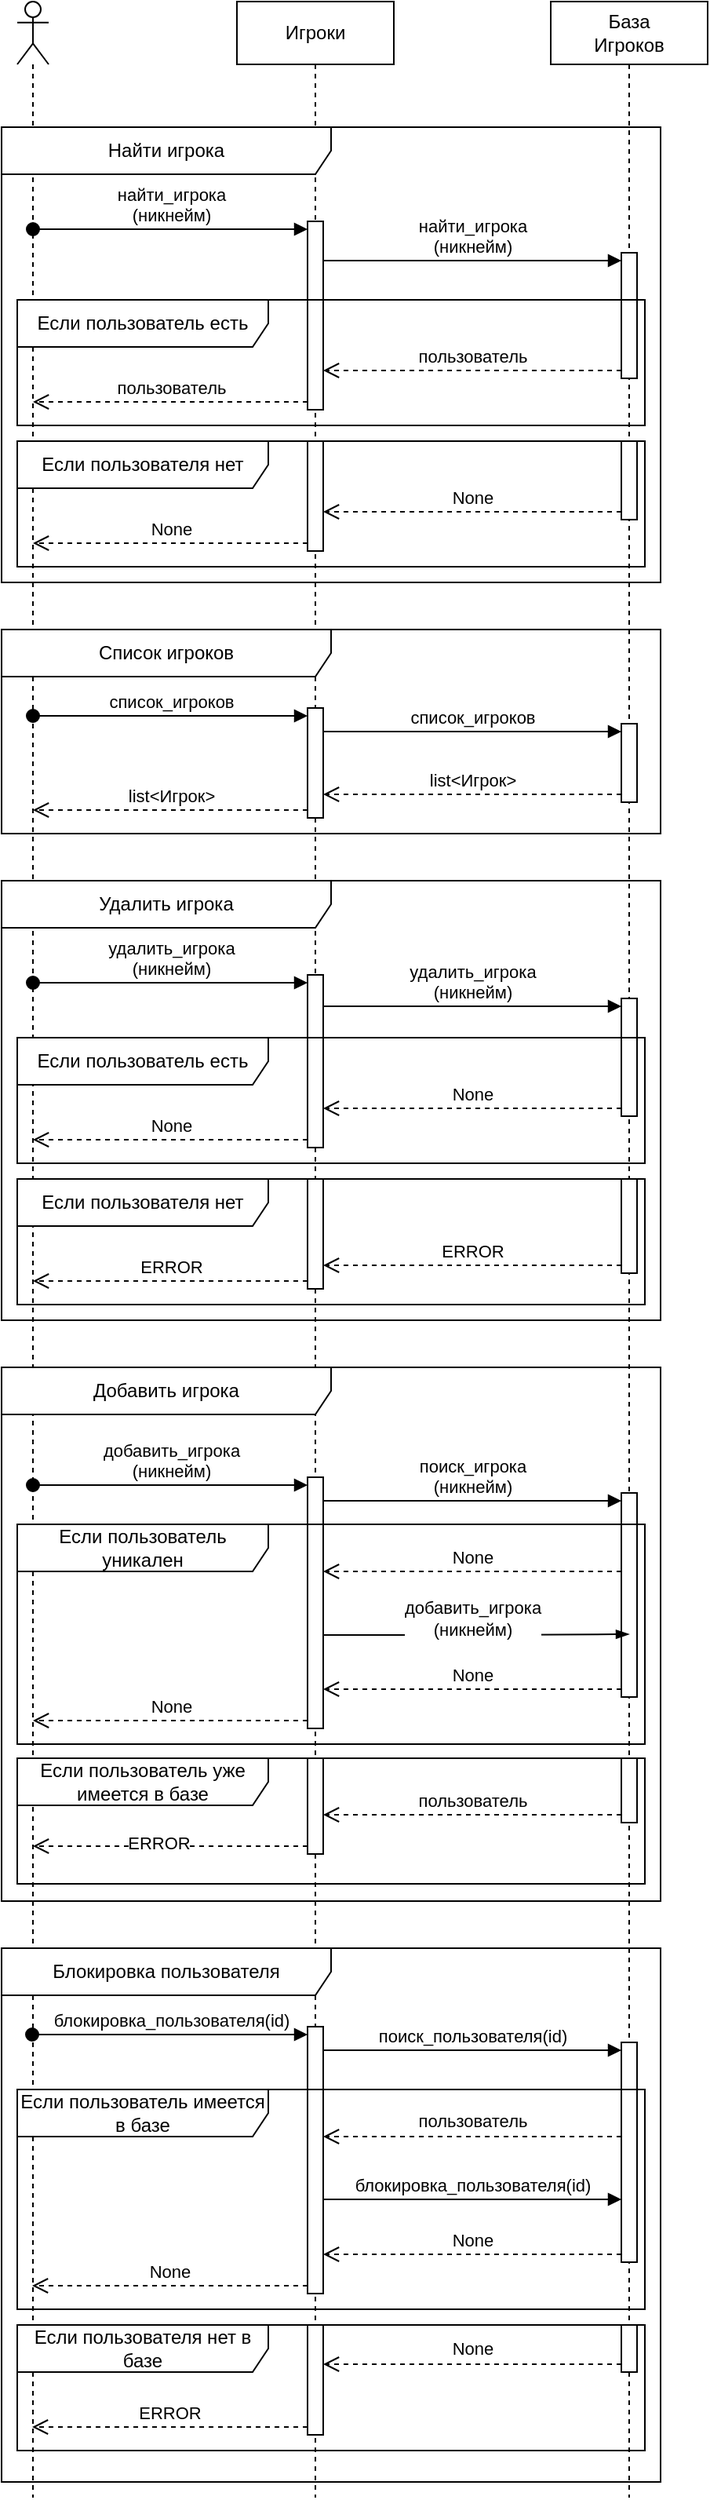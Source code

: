<mxfile version="27.0.9">
  <diagram name="Страница — 1" id="M503lQbu9yhQQV0HB1_Y">
    <mxGraphModel dx="1426" dy="841" grid="1" gridSize="10" guides="1" tooltips="1" connect="1" arrows="1" fold="1" page="1" pageScale="1" pageWidth="827" pageHeight="1169" math="0" shadow="0">
      <root>
        <mxCell id="0" />
        <mxCell id="1" parent="0" />
        <mxCell id="is2d8ssHcdv7nwQPwAMH-1" value="" style="shape=umlLifeline;perimeter=lifelinePerimeter;whiteSpace=wrap;html=1;container=1;dropTarget=0;collapsible=0;recursiveResize=0;outlineConnect=0;portConstraint=eastwest;newEdgeStyle={&quot;curved&quot;:0,&quot;rounded&quot;:0};participant=umlActor;" parent="1" vertex="1">
          <mxGeometry x="50" y="40" width="20" height="1590" as="geometry" />
        </mxCell>
        <mxCell id="is2d8ssHcdv7nwQPwAMH-2" value="Игроки" style="shape=umlLifeline;perimeter=lifelinePerimeter;whiteSpace=wrap;html=1;container=1;dropTarget=0;collapsible=0;recursiveResize=0;outlineConnect=0;portConstraint=eastwest;newEdgeStyle={&quot;curved&quot;:0,&quot;rounded&quot;:0};" parent="1" vertex="1">
          <mxGeometry x="190" y="40" width="100" height="1590" as="geometry" />
        </mxCell>
        <mxCell id="is2d8ssHcdv7nwQPwAMH-4" value="" style="html=1;points=[[0,0,0,0,5],[0,1,0,0,-5],[1,0,0,0,5],[1,1,0,0,-5]];perimeter=orthogonalPerimeter;outlineConnect=0;targetShapes=umlLifeline;portConstraint=eastwest;newEdgeStyle={&quot;curved&quot;:0,&quot;rounded&quot;:0};" parent="is2d8ssHcdv7nwQPwAMH-2" vertex="1">
          <mxGeometry x="45" y="140" width="10" height="120" as="geometry" />
        </mxCell>
        <mxCell id="is2d8ssHcdv7nwQPwAMH-12" value="" style="html=1;points=[[0,0,0,0,5],[0,1,0,0,-5],[1,0,0,0,5],[1,1,0,0,-5]];perimeter=orthogonalPerimeter;outlineConnect=0;targetShapes=umlLifeline;portConstraint=eastwest;newEdgeStyle={&quot;curved&quot;:0,&quot;rounded&quot;:0};" parent="is2d8ssHcdv7nwQPwAMH-2" vertex="1">
          <mxGeometry x="45" y="280" width="10" height="70" as="geometry" />
        </mxCell>
        <mxCell id="is2d8ssHcdv7nwQPwAMH-17" value="" style="html=1;points=[[0,0,0,0,5],[0,1,0,0,-5],[1,0,0,0,5],[1,1,0,0,-5]];perimeter=orthogonalPerimeter;outlineConnect=0;targetShapes=umlLifeline;portConstraint=eastwest;newEdgeStyle={&quot;curved&quot;:0,&quot;rounded&quot;:0};" parent="is2d8ssHcdv7nwQPwAMH-2" vertex="1">
          <mxGeometry x="45" y="450" width="10" height="70" as="geometry" />
        </mxCell>
        <mxCell id="is2d8ssHcdv7nwQPwAMH-24" value="" style="html=1;points=[[0,0,0,0,5],[0,1,0,0,-5],[1,0,0,0,5],[1,1,0,0,-5]];perimeter=orthogonalPerimeter;outlineConnect=0;targetShapes=umlLifeline;portConstraint=eastwest;newEdgeStyle={&quot;curved&quot;:0,&quot;rounded&quot;:0};" parent="is2d8ssHcdv7nwQPwAMH-2" vertex="1">
          <mxGeometry x="45" y="620" width="10" height="110" as="geometry" />
        </mxCell>
        <mxCell id="is2d8ssHcdv7nwQPwAMH-32" value="" style="html=1;points=[[0,0,0,0,5],[0,1,0,0,-5],[1,0,0,0,5],[1,1,0,0,-5]];perimeter=orthogonalPerimeter;outlineConnect=0;targetShapes=umlLifeline;portConstraint=eastwest;newEdgeStyle={&quot;curved&quot;:0,&quot;rounded&quot;:0};" parent="is2d8ssHcdv7nwQPwAMH-2" vertex="1">
          <mxGeometry x="45" y="750" width="10" height="70" as="geometry" />
        </mxCell>
        <mxCell id="is2d8ssHcdv7nwQPwAMH-37" value="" style="html=1;points=[[0,0,0,0,5],[0,1,0,0,-5],[1,0,0,0,5],[1,1,0,0,-5]];perimeter=orthogonalPerimeter;outlineConnect=0;targetShapes=umlLifeline;portConstraint=eastwest;newEdgeStyle={&quot;curved&quot;:0,&quot;rounded&quot;:0};" parent="is2d8ssHcdv7nwQPwAMH-2" vertex="1">
          <mxGeometry x="45" y="940" width="10" height="160" as="geometry" />
        </mxCell>
        <mxCell id="fs_Pl72E0ugKJMTU4Zq3-1" value="" style="html=1;points=[[0,0,0,0,5],[0,1,0,0,-5],[1,0,0,0,5],[1,1,0,0,-5]];perimeter=orthogonalPerimeter;outlineConnect=0;targetShapes=umlLifeline;portConstraint=eastwest;newEdgeStyle={&quot;curved&quot;:0,&quot;rounded&quot;:0};" parent="is2d8ssHcdv7nwQPwAMH-2" vertex="1">
          <mxGeometry x="45" y="1290" width="10" height="170" as="geometry" />
        </mxCell>
        <mxCell id="is2d8ssHcdv7nwQPwAMH-3" value="База&lt;br&gt;Игроков" style="shape=umlLifeline;perimeter=lifelinePerimeter;whiteSpace=wrap;html=1;container=1;dropTarget=0;collapsible=0;recursiveResize=0;outlineConnect=0;portConstraint=eastwest;newEdgeStyle={&quot;curved&quot;:0,&quot;rounded&quot;:0};" parent="1" vertex="1">
          <mxGeometry x="390" y="40" width="100" height="1590" as="geometry" />
        </mxCell>
        <mxCell id="is2d8ssHcdv7nwQPwAMH-6" value="" style="html=1;points=[[0,0,0,0,5],[0,1,0,0,-5],[1,0,0,0,5],[1,1,0,0,-5]];perimeter=orthogonalPerimeter;outlineConnect=0;targetShapes=umlLifeline;portConstraint=eastwest;newEdgeStyle={&quot;curved&quot;:0,&quot;rounded&quot;:0};" parent="is2d8ssHcdv7nwQPwAMH-3" vertex="1">
          <mxGeometry x="45" y="160" width="10" height="80" as="geometry" />
        </mxCell>
        <mxCell id="is2d8ssHcdv7nwQPwAMH-11" value="" style="html=1;points=[[0,0,0,0,5],[0,1,0,0,-5],[1,0,0,0,5],[1,1,0,0,-5]];perimeter=orthogonalPerimeter;outlineConnect=0;targetShapes=umlLifeline;portConstraint=eastwest;newEdgeStyle={&quot;curved&quot;:0,&quot;rounded&quot;:0};" parent="is2d8ssHcdv7nwQPwAMH-3" vertex="1">
          <mxGeometry x="45" y="280" width="10" height="50" as="geometry" />
        </mxCell>
        <mxCell id="is2d8ssHcdv7nwQPwAMH-19" value="" style="html=1;points=[[0,0,0,0,5],[0,1,0,0,-5],[1,0,0,0,5],[1,1,0,0,-5]];perimeter=orthogonalPerimeter;outlineConnect=0;targetShapes=umlLifeline;portConstraint=eastwest;newEdgeStyle={&quot;curved&quot;:0,&quot;rounded&quot;:0};" parent="is2d8ssHcdv7nwQPwAMH-3" vertex="1">
          <mxGeometry x="45" y="460" width="10" height="50" as="geometry" />
        </mxCell>
        <mxCell id="is2d8ssHcdv7nwQPwAMH-26" value="" style="html=1;points=[[0,0,0,0,5],[0,1,0,0,-5],[1,0,0,0,5],[1,1,0,0,-5]];perimeter=orthogonalPerimeter;outlineConnect=0;targetShapes=umlLifeline;portConstraint=eastwest;newEdgeStyle={&quot;curved&quot;:0,&quot;rounded&quot;:0};" parent="is2d8ssHcdv7nwQPwAMH-3" vertex="1">
          <mxGeometry x="45" y="635" width="10" height="75" as="geometry" />
        </mxCell>
        <mxCell id="is2d8ssHcdv7nwQPwAMH-31" value="" style="html=1;points=[[0,0,0,0,5],[0,1,0,0,-5],[1,0,0,0,5],[1,1,0,0,-5]];perimeter=orthogonalPerimeter;outlineConnect=0;targetShapes=umlLifeline;portConstraint=eastwest;newEdgeStyle={&quot;curved&quot;:0,&quot;rounded&quot;:0};" parent="is2d8ssHcdv7nwQPwAMH-3" vertex="1">
          <mxGeometry x="45" y="750" width="10" height="60" as="geometry" />
        </mxCell>
        <mxCell id="is2d8ssHcdv7nwQPwAMH-40" value="" style="html=1;points=[[0,0,0,0,5],[0,1,0,0,-5],[1,0,0,0,5],[1,1,0,0,-5]];perimeter=orthogonalPerimeter;outlineConnect=0;targetShapes=umlLifeline;portConstraint=eastwest;newEdgeStyle={&quot;curved&quot;:0,&quot;rounded&quot;:0};" parent="is2d8ssHcdv7nwQPwAMH-3" vertex="1">
          <mxGeometry x="45" y="950" width="10" height="130" as="geometry" />
        </mxCell>
        <mxCell id="pNoE2tDrTWs4YeJgywXt-4" value="" style="html=1;points=[[0,0,0,0,5],[0,1,0,0,-5],[1,0,0,0,5],[1,1,0,0,-5]];perimeter=orthogonalPerimeter;outlineConnect=0;targetShapes=umlLifeline;portConstraint=eastwest;newEdgeStyle={&quot;curved&quot;:0,&quot;rounded&quot;:0};" parent="is2d8ssHcdv7nwQPwAMH-3" vertex="1">
          <mxGeometry x="45" y="1119" width="10" height="41" as="geometry" />
        </mxCell>
        <mxCell id="fs_Pl72E0ugKJMTU4Zq3-3" value="" style="html=1;points=[[0,0,0,0,5],[0,1,0,0,-5],[1,0,0,0,5],[1,1,0,0,-5]];perimeter=orthogonalPerimeter;outlineConnect=0;targetShapes=umlLifeline;portConstraint=eastwest;newEdgeStyle={&quot;curved&quot;:0,&quot;rounded&quot;:0};" parent="is2d8ssHcdv7nwQPwAMH-3" vertex="1">
          <mxGeometry x="45" y="1300" width="10" height="140" as="geometry" />
        </mxCell>
        <mxCell id="is2d8ssHcdv7nwQPwAMH-5" value="найти_игрока&lt;br&gt;(никнейм)" style="html=1;verticalAlign=bottom;startArrow=oval;endArrow=block;startSize=8;curved=0;rounded=0;entryX=0;entryY=0;entryDx=0;entryDy=5;" parent="1" source="is2d8ssHcdv7nwQPwAMH-1" target="is2d8ssHcdv7nwQPwAMH-4" edge="1">
          <mxGeometry relative="1" as="geometry">
            <mxPoint x="165" y="185" as="sourcePoint" />
          </mxGeometry>
        </mxCell>
        <mxCell id="is2d8ssHcdv7nwQPwAMH-7" value="найти_игрока&lt;br&gt;(никнейм)" style="html=1;verticalAlign=bottom;endArrow=block;curved=0;rounded=0;entryX=0;entryY=0;entryDx=0;entryDy=5;entryPerimeter=0;" parent="1" source="is2d8ssHcdv7nwQPwAMH-4" target="is2d8ssHcdv7nwQPwAMH-6" edge="1">
          <mxGeometry width="80" relative="1" as="geometry">
            <mxPoint x="310" y="200" as="sourcePoint" />
            <mxPoint x="390" y="200" as="targetPoint" />
          </mxGeometry>
        </mxCell>
        <mxCell id="is2d8ssHcdv7nwQPwAMH-8" value="пользователь" style="html=1;verticalAlign=bottom;endArrow=open;dashed=1;endSize=8;curved=0;rounded=0;exitX=0;exitY=1;exitDx=0;exitDy=-5;exitPerimeter=0;" parent="1" source="is2d8ssHcdv7nwQPwAMH-6" target="is2d8ssHcdv7nwQPwAMH-4" edge="1">
          <mxGeometry relative="1" as="geometry">
            <mxPoint x="390" y="270" as="sourcePoint" />
            <mxPoint x="310" y="270" as="targetPoint" />
          </mxGeometry>
        </mxCell>
        <mxCell id="is2d8ssHcdv7nwQPwAMH-9" value="пользователь" style="html=1;verticalAlign=bottom;endArrow=open;dashed=1;endSize=8;curved=0;rounded=0;exitX=0;exitY=1;exitDx=0;exitDy=-5;exitPerimeter=0;" parent="1" source="is2d8ssHcdv7nwQPwAMH-4" target="is2d8ssHcdv7nwQPwAMH-1" edge="1">
          <mxGeometry relative="1" as="geometry">
            <mxPoint x="180" y="290" as="sourcePoint" />
            <mxPoint x="100" y="290" as="targetPoint" />
          </mxGeometry>
        </mxCell>
        <mxCell id="is2d8ssHcdv7nwQPwAMH-10" value="Если пользователь есть" style="shape=umlFrame;whiteSpace=wrap;html=1;pointerEvents=0;width=160;height=30;" parent="1" vertex="1">
          <mxGeometry x="50" y="230" width="400" height="80" as="geometry" />
        </mxCell>
        <mxCell id="is2d8ssHcdv7nwQPwAMH-13" value="None" style="html=1;verticalAlign=bottom;endArrow=open;dashed=1;endSize=8;curved=0;rounded=0;exitX=0;exitY=1;exitDx=0;exitDy=-5;exitPerimeter=0;" parent="1" source="is2d8ssHcdv7nwQPwAMH-11" target="is2d8ssHcdv7nwQPwAMH-12" edge="1">
          <mxGeometry relative="1" as="geometry">
            <mxPoint x="390" y="360" as="sourcePoint" />
            <mxPoint x="310" y="360" as="targetPoint" />
          </mxGeometry>
        </mxCell>
        <mxCell id="is2d8ssHcdv7nwQPwAMH-14" value="None" style="html=1;verticalAlign=bottom;endArrow=open;dashed=1;endSize=8;curved=0;rounded=0;exitX=0;exitY=1;exitDx=0;exitDy=-5;exitPerimeter=0;" parent="1" source="is2d8ssHcdv7nwQPwAMH-12" target="is2d8ssHcdv7nwQPwAMH-1" edge="1">
          <mxGeometry relative="1" as="geometry">
            <mxPoint x="190" y="380" as="sourcePoint" />
            <mxPoint x="110" y="380" as="targetPoint" />
          </mxGeometry>
        </mxCell>
        <mxCell id="is2d8ssHcdv7nwQPwAMH-15" value="Если пользователя нет" style="shape=umlFrame;whiteSpace=wrap;html=1;pointerEvents=0;width=160;height=30;" parent="1" vertex="1">
          <mxGeometry x="50" y="320" width="400" height="80" as="geometry" />
        </mxCell>
        <mxCell id="is2d8ssHcdv7nwQPwAMH-16" value="Найти игрока" style="shape=umlFrame;whiteSpace=wrap;html=1;pointerEvents=0;width=210;height=30;" parent="1" vertex="1">
          <mxGeometry x="40" y="120" width="420" height="290" as="geometry" />
        </mxCell>
        <mxCell id="is2d8ssHcdv7nwQPwAMH-18" value="список_игроков" style="html=1;verticalAlign=bottom;startArrow=oval;endArrow=block;startSize=8;curved=0;rounded=0;entryX=0;entryY=0;entryDx=0;entryDy=5;" parent="1" source="is2d8ssHcdv7nwQPwAMH-1" target="is2d8ssHcdv7nwQPwAMH-17" edge="1">
          <mxGeometry relative="1" as="geometry">
            <mxPoint x="165" y="495" as="sourcePoint" />
          </mxGeometry>
        </mxCell>
        <mxCell id="is2d8ssHcdv7nwQPwAMH-20" value="список_игроков" style="html=1;verticalAlign=bottom;endArrow=block;curved=0;rounded=0;entryX=0;entryY=0;entryDx=0;entryDy=5;entryPerimeter=0;" parent="1" source="is2d8ssHcdv7nwQPwAMH-17" target="is2d8ssHcdv7nwQPwAMH-19" edge="1">
          <mxGeometry width="80" relative="1" as="geometry">
            <mxPoint x="320" y="510" as="sourcePoint" />
            <mxPoint x="400" y="510" as="targetPoint" />
          </mxGeometry>
        </mxCell>
        <mxCell id="is2d8ssHcdv7nwQPwAMH-21" value="list&amp;lt;Игрок&amp;gt;" style="html=1;verticalAlign=bottom;endArrow=open;dashed=1;endSize=8;curved=0;rounded=0;exitX=0;exitY=1;exitDx=0;exitDy=-5;exitPerimeter=0;" parent="1" source="is2d8ssHcdv7nwQPwAMH-19" target="is2d8ssHcdv7nwQPwAMH-17" edge="1">
          <mxGeometry relative="1" as="geometry">
            <mxPoint x="400" y="560" as="sourcePoint" />
            <mxPoint x="320" y="560" as="targetPoint" />
          </mxGeometry>
        </mxCell>
        <mxCell id="is2d8ssHcdv7nwQPwAMH-22" value="list&amp;lt;Игрок&amp;gt;" style="html=1;verticalAlign=bottom;endArrow=open;dashed=1;endSize=8;curved=0;rounded=0;exitX=0;exitY=1;exitDx=0;exitDy=-5;exitPerimeter=0;" parent="1" source="is2d8ssHcdv7nwQPwAMH-17" target="is2d8ssHcdv7nwQPwAMH-1" edge="1">
          <mxGeometry relative="1" as="geometry">
            <mxPoint x="200" y="560" as="sourcePoint" />
            <mxPoint x="60" y="560" as="targetPoint" />
          </mxGeometry>
        </mxCell>
        <mxCell id="is2d8ssHcdv7nwQPwAMH-23" value="Список игроков" style="shape=umlFrame;whiteSpace=wrap;html=1;pointerEvents=0;width=210;height=30;" parent="1" vertex="1">
          <mxGeometry x="40" y="440" width="420" height="130" as="geometry" />
        </mxCell>
        <mxCell id="is2d8ssHcdv7nwQPwAMH-25" value="удалить_игрока&lt;br&gt;(никнейм)" style="html=1;verticalAlign=bottom;startArrow=oval;endArrow=block;startSize=8;curved=0;rounded=0;entryX=0;entryY=0;entryDx=0;entryDy=5;" parent="1" source="is2d8ssHcdv7nwQPwAMH-1" target="is2d8ssHcdv7nwQPwAMH-24" edge="1">
          <mxGeometry relative="1" as="geometry">
            <mxPoint x="165" y="665" as="sourcePoint" />
          </mxGeometry>
        </mxCell>
        <mxCell id="is2d8ssHcdv7nwQPwAMH-27" value="удалить_игрока&lt;br&gt;(никнейм)" style="html=1;verticalAlign=bottom;endArrow=block;curved=0;rounded=0;entryX=0;entryY=0;entryDx=0;entryDy=5;" parent="1" source="is2d8ssHcdv7nwQPwAMH-24" target="is2d8ssHcdv7nwQPwAMH-26" edge="1">
          <mxGeometry relative="1" as="geometry">
            <mxPoint x="365" y="665" as="sourcePoint" />
          </mxGeometry>
        </mxCell>
        <mxCell id="is2d8ssHcdv7nwQPwAMH-28" value="None" style="html=1;verticalAlign=bottom;endArrow=open;dashed=1;endSize=8;curved=0;rounded=0;exitX=0;exitY=1;exitDx=0;exitDy=-5;exitPerimeter=0;" parent="1" source="is2d8ssHcdv7nwQPwAMH-26" target="is2d8ssHcdv7nwQPwAMH-24" edge="1">
          <mxGeometry relative="1" as="geometry">
            <mxPoint x="365" y="735" as="targetPoint" />
          </mxGeometry>
        </mxCell>
        <mxCell id="is2d8ssHcdv7nwQPwAMH-29" value="Если пользователь есть" style="shape=umlFrame;whiteSpace=wrap;html=1;pointerEvents=0;width=160;height=30;" parent="1" vertex="1">
          <mxGeometry x="50" y="700" width="400" height="80" as="geometry" />
        </mxCell>
        <mxCell id="is2d8ssHcdv7nwQPwAMH-30" value="None" style="html=1;verticalAlign=bottom;endArrow=open;dashed=1;endSize=8;curved=0;rounded=0;exitX=0;exitY=1;exitDx=0;exitDy=-5;exitPerimeter=0;" parent="1" source="is2d8ssHcdv7nwQPwAMH-24" target="is2d8ssHcdv7nwQPwAMH-1" edge="1">
          <mxGeometry relative="1" as="geometry">
            <mxPoint x="180" y="760" as="sourcePoint" />
            <mxPoint x="100" y="760" as="targetPoint" />
          </mxGeometry>
        </mxCell>
        <mxCell id="is2d8ssHcdv7nwQPwAMH-33" value="ERROR" style="html=1;verticalAlign=bottom;endArrow=open;dashed=1;endSize=8;curved=0;rounded=0;exitX=0;exitY=1;exitDx=0;exitDy=-5;exitPerimeter=0;" parent="1" source="is2d8ssHcdv7nwQPwAMH-31" target="is2d8ssHcdv7nwQPwAMH-32" edge="1">
          <mxGeometry relative="1" as="geometry">
            <mxPoint x="380" y="830" as="sourcePoint" />
            <mxPoint x="300" y="830" as="targetPoint" />
          </mxGeometry>
        </mxCell>
        <mxCell id="is2d8ssHcdv7nwQPwAMH-34" value="ERROR" style="html=1;verticalAlign=bottom;endArrow=open;dashed=1;endSize=8;curved=0;rounded=0;exitX=0;exitY=1;exitDx=0;exitDy=-5;exitPerimeter=0;" parent="1" source="is2d8ssHcdv7nwQPwAMH-32" target="is2d8ssHcdv7nwQPwAMH-1" edge="1">
          <mxGeometry relative="1" as="geometry">
            <mxPoint x="200" y="860" as="sourcePoint" />
            <mxPoint x="120" y="860" as="targetPoint" />
          </mxGeometry>
        </mxCell>
        <mxCell id="is2d8ssHcdv7nwQPwAMH-35" value="Если пользователя нет" style="shape=umlFrame;whiteSpace=wrap;html=1;pointerEvents=0;width=160;height=30;" parent="1" vertex="1">
          <mxGeometry x="50" y="790" width="400" height="80" as="geometry" />
        </mxCell>
        <mxCell id="is2d8ssHcdv7nwQPwAMH-36" value="Удалить игрока" style="shape=umlFrame;whiteSpace=wrap;html=1;pointerEvents=0;width=210;height=30;" parent="1" vertex="1">
          <mxGeometry x="40" y="600" width="420" height="280" as="geometry" />
        </mxCell>
        <mxCell id="is2d8ssHcdv7nwQPwAMH-38" value="добавить_игрока&lt;br&gt;(никнейм)" style="html=1;verticalAlign=bottom;startArrow=oval;endArrow=block;startSize=8;curved=0;rounded=0;entryX=0;entryY=0;entryDx=0;entryDy=5;" parent="1" source="is2d8ssHcdv7nwQPwAMH-1" target="is2d8ssHcdv7nwQPwAMH-37" edge="1">
          <mxGeometry relative="1" as="geometry">
            <mxPoint x="57.25" y="985" as="sourcePoint" />
          </mxGeometry>
        </mxCell>
        <mxCell id="is2d8ssHcdv7nwQPwAMH-39" value="поиск_игрока&lt;br&gt;(никнейм)" style="html=1;verticalAlign=bottom;endArrow=block;curved=0;rounded=0;entryX=0;entryY=0;entryDx=0;entryDy=5;entryPerimeter=0;" parent="1" source="is2d8ssHcdv7nwQPwAMH-37" target="is2d8ssHcdv7nwQPwAMH-40" edge="1">
          <mxGeometry width="80" relative="1" as="geometry">
            <mxPoint x="268.25" y="1000" as="sourcePoint" />
            <mxPoint x="387.75" y="1000" as="targetPoint" />
          </mxGeometry>
        </mxCell>
        <mxCell id="is2d8ssHcdv7nwQPwAMH-41" value="Добавить игрока" style="shape=umlFrame;whiteSpace=wrap;html=1;pointerEvents=0;width=210;height=30;" parent="1" vertex="1">
          <mxGeometry x="40" y="910" width="420" height="340" as="geometry" />
        </mxCell>
        <mxCell id="is2d8ssHcdv7nwQPwAMH-42" value="None" style="html=1;verticalAlign=bottom;endArrow=open;dashed=1;endSize=8;curved=0;rounded=0;" parent="1" edge="1">
          <mxGeometry relative="1" as="geometry">
            <mxPoint x="435" y="1040" as="sourcePoint" />
            <mxPoint x="245" y="1040" as="targetPoint" />
            <mxPoint as="offset" />
          </mxGeometry>
        </mxCell>
        <mxCell id="is2d8ssHcdv7nwQPwAMH-43" value="None" style="html=1;verticalAlign=bottom;endArrow=open;dashed=1;endSize=8;curved=0;rounded=0;exitX=0;exitY=1;exitDx=0;exitDy=-5;exitPerimeter=0;" parent="1" source="is2d8ssHcdv7nwQPwAMH-37" target="is2d8ssHcdv7nwQPwAMH-1" edge="1">
          <mxGeometry relative="1" as="geometry">
            <mxPoint x="187.75" y="1040" as="sourcePoint" />
            <mxPoint x="57.25" y="1045" as="targetPoint" />
          </mxGeometry>
        </mxCell>
        <mxCell id="pNoE2tDrTWs4YeJgywXt-2" value="Если пользователь уникален" style="shape=umlFrame;whiteSpace=wrap;html=1;pointerEvents=0;width=160;height=30;" parent="1" vertex="1">
          <mxGeometry x="50" y="1010" width="400" height="140" as="geometry" />
        </mxCell>
        <mxCell id="pNoE2tDrTWs4YeJgywXt-3" value="" style="html=1;points=[[0,0,0,0,5],[0,1,0,0,-5],[1,0,0,0,5],[1,1,0,0,-5]];perimeter=orthogonalPerimeter;outlineConnect=0;targetShapes=umlLifeline;portConstraint=eastwest;newEdgeStyle={&quot;curved&quot;:0,&quot;rounded&quot;:0};" parent="1" vertex="1">
          <mxGeometry x="235" y="1159" width="10" height="61" as="geometry" />
        </mxCell>
        <mxCell id="pNoE2tDrTWs4YeJgywXt-6" value="" style="html=1;verticalAlign=bottom;endArrow=open;dashed=1;endSize=8;curved=0;rounded=0;exitX=0;exitY=1;exitDx=0;exitDy=-5;exitPerimeter=0;" parent="1" source="pNoE2tDrTWs4YeJgywXt-3" target="is2d8ssHcdv7nwQPwAMH-1" edge="1">
          <mxGeometry relative="1" as="geometry">
            <mxPoint x="190" y="1140" as="sourcePoint" />
            <mxPoint x="110" y="1140" as="targetPoint" />
          </mxGeometry>
        </mxCell>
        <mxCell id="pNoE2tDrTWs4YeJgywXt-14" value="ERROR" style="edgeLabel;html=1;align=center;verticalAlign=middle;resizable=0;points=[];" parent="pNoE2tDrTWs4YeJgywXt-6" vertex="1" connectable="0">
          <mxGeometry x="0.083" y="-2" relative="1" as="geometry">
            <mxPoint as="offset" />
          </mxGeometry>
        </mxCell>
        <mxCell id="pNoE2tDrTWs4YeJgywXt-8" value="" style="edgeStyle=elbowEdgeStyle;fontSize=12;html=1;endArrow=blockThin;endFill=1;rounded=0;exitX=1;exitY=0.61;exitDx=0;exitDy=0;exitPerimeter=0;" parent="1" edge="1">
          <mxGeometry width="160" relative="1" as="geometry">
            <mxPoint x="245" y="1080.5" as="sourcePoint" />
            <mxPoint x="440" y="1080" as="targetPoint" />
          </mxGeometry>
        </mxCell>
        <mxCell id="pNoE2tDrTWs4YeJgywXt-9" value="добавить_игрока&lt;br&gt;(никнейм)" style="edgeLabel;html=1;align=center;verticalAlign=middle;resizable=0;points=[];" parent="pNoE2tDrTWs4YeJgywXt-8" vertex="1" connectable="0">
          <mxGeometry x="0.163" y="2" relative="1" as="geometry">
            <mxPoint x="-18" y="-8" as="offset" />
          </mxGeometry>
        </mxCell>
        <mxCell id="pNoE2tDrTWs4YeJgywXt-10" value="None" style="html=1;verticalAlign=bottom;endArrow=open;dashed=1;endSize=8;curved=0;rounded=0;exitX=0;exitY=1;exitDx=0;exitDy=-5;exitPerimeter=0;" parent="1" source="is2d8ssHcdv7nwQPwAMH-40" target="is2d8ssHcdv7nwQPwAMH-37" edge="1">
          <mxGeometry relative="1" as="geometry">
            <mxPoint x="360" y="1120" as="sourcePoint" />
            <mxPoint x="280" y="1120" as="targetPoint" />
          </mxGeometry>
        </mxCell>
        <mxCell id="pNoE2tDrTWs4YeJgywXt-12" value="пользователь" style="html=1;verticalAlign=bottom;endArrow=open;dashed=1;endSize=8;curved=0;rounded=0;exitX=0;exitY=1;exitDx=0;exitDy=-5;exitPerimeter=0;" parent="1" source="pNoE2tDrTWs4YeJgywXt-4" target="pNoE2tDrTWs4YeJgywXt-3" edge="1">
          <mxGeometry relative="1" as="geometry">
            <mxPoint x="435" y="1200" as="sourcePoint" />
            <mxPoint x="245" y="1200" as="targetPoint" />
          </mxGeometry>
        </mxCell>
        <mxCell id="pNoE2tDrTWs4YeJgywXt-13" value="Если пользователь уже имеется в базе" style="shape=umlFrame;whiteSpace=wrap;html=1;pointerEvents=0;width=160;height=30;" parent="1" vertex="1">
          <mxGeometry x="50" y="1159" width="400" height="80" as="geometry" />
        </mxCell>
        <mxCell id="fs_Pl72E0ugKJMTU4Zq3-2" value="блокировка_пользователя(id)" style="html=1;verticalAlign=bottom;startArrow=oval;startFill=1;endArrow=block;startSize=8;curved=0;rounded=0;entryX=0;entryY=0;entryDx=0;entryDy=5;entryPerimeter=0;" parent="1" target="fs_Pl72E0ugKJMTU4Zq3-1" edge="1">
          <mxGeometry width="60" relative="1" as="geometry">
            <mxPoint x="59.5" y="1335" as="sourcePoint" />
            <mxPoint x="160" y="1340" as="targetPoint" />
          </mxGeometry>
        </mxCell>
        <mxCell id="fs_Pl72E0ugKJMTU4Zq3-4" value="поиск_пользователя(id)" style="html=1;verticalAlign=bottom;endArrow=block;curved=0;rounded=0;entryX=0;entryY=0;entryDx=0;entryDy=5;entryPerimeter=0;" parent="1" source="fs_Pl72E0ugKJMTU4Zq3-1" target="fs_Pl72E0ugKJMTU4Zq3-3" edge="1">
          <mxGeometry width="80" relative="1" as="geometry">
            <mxPoint x="290" y="1340" as="sourcePoint" />
            <mxPoint x="370" y="1340" as="targetPoint" />
          </mxGeometry>
        </mxCell>
        <mxCell id="fs_Pl72E0ugKJMTU4Zq3-5" value="" style="html=1;verticalAlign=bottom;endArrow=open;dashed=1;endSize=8;curved=0;rounded=0;" parent="1" edge="1">
          <mxGeometry relative="1" as="geometry">
            <mxPoint x="435" y="1400" as="sourcePoint" />
            <mxPoint x="245" y="1400" as="targetPoint" />
          </mxGeometry>
        </mxCell>
        <mxCell id="fs_Pl72E0ugKJMTU4Zq3-9" value="пользователь" style="edgeLabel;html=1;align=center;verticalAlign=middle;resizable=0;points=[];" parent="fs_Pl72E0ugKJMTU4Zq3-5" vertex="1" connectable="0">
          <mxGeometry x="-0.095" y="-1" relative="1" as="geometry">
            <mxPoint x="-9" y="-9" as="offset" />
          </mxGeometry>
        </mxCell>
        <mxCell id="fs_Pl72E0ugKJMTU4Zq3-6" value="блокировка_пользователя(id)" style="html=1;verticalAlign=bottom;endArrow=block;curved=0;rounded=0;" parent="1" edge="1">
          <mxGeometry width="80" relative="1" as="geometry">
            <mxPoint x="245" y="1440" as="sourcePoint" />
            <mxPoint x="435" y="1440" as="targetPoint" />
          </mxGeometry>
        </mxCell>
        <mxCell id="fs_Pl72E0ugKJMTU4Zq3-7" value="None" style="html=1;verticalAlign=bottom;endArrow=open;dashed=1;endSize=8;curved=0;rounded=0;exitX=0;exitY=1;exitDx=0;exitDy=-5;exitPerimeter=0;" parent="1" source="fs_Pl72E0ugKJMTU4Zq3-3" target="fs_Pl72E0ugKJMTU4Zq3-1" edge="1">
          <mxGeometry relative="1" as="geometry">
            <mxPoint x="390" y="1460" as="sourcePoint" />
            <mxPoint x="310" y="1460" as="targetPoint" />
          </mxGeometry>
        </mxCell>
        <mxCell id="fs_Pl72E0ugKJMTU4Zq3-8" value="None" style="html=1;verticalAlign=bottom;endArrow=open;dashed=1;endSize=8;curved=0;rounded=0;exitX=0;exitY=1;exitDx=0;exitDy=-5;exitPerimeter=0;" parent="1" source="fs_Pl72E0ugKJMTU4Zq3-1" edge="1">
          <mxGeometry relative="1" as="geometry">
            <mxPoint x="190" y="1490" as="sourcePoint" />
            <mxPoint x="59.5" y="1495" as="targetPoint" />
          </mxGeometry>
        </mxCell>
        <mxCell id="fs_Pl72E0ugKJMTU4Zq3-10" value="Если пользователь имеется в базе" style="shape=umlFrame;whiteSpace=wrap;html=1;pointerEvents=0;width=160;height=30;" parent="1" vertex="1">
          <mxGeometry x="50" y="1370" width="400" height="140" as="geometry" />
        </mxCell>
        <mxCell id="7IJ9I15mGc4HjO-ppO1B-1" value="" style="html=1;verticalAlign=bottom;endArrow=open;dashed=1;endSize=8;curved=0;rounded=0;exitX=0;exitY=1;exitDx=0;exitDy=-5;exitPerimeter=0;" parent="1" source="7IJ9I15mGc4HjO-ppO1B-8" target="7IJ9I15mGc4HjO-ppO1B-7" edge="1">
          <mxGeometry relative="1" as="geometry">
            <mxPoint x="435" y="1550" as="sourcePoint" />
            <mxPoint x="245" y="1550" as="targetPoint" />
          </mxGeometry>
        </mxCell>
        <mxCell id="7IJ9I15mGc4HjO-ppO1B-2" value="None" style="edgeLabel;html=1;align=center;verticalAlign=middle;resizable=0;points=[];" parent="7IJ9I15mGc4HjO-ppO1B-1" vertex="1" connectable="0">
          <mxGeometry x="-0.095" y="-1" relative="1" as="geometry">
            <mxPoint x="-9" y="-9" as="offset" />
          </mxGeometry>
        </mxCell>
        <mxCell id="7IJ9I15mGc4HjO-ppO1B-5" value="ERROR" style="html=1;verticalAlign=bottom;endArrow=open;dashed=1;endSize=8;curved=0;rounded=0;exitX=0;exitY=1;exitDx=0;exitDy=-5;exitPerimeter=0;" parent="1" source="7IJ9I15mGc4HjO-ppO1B-7" edge="1">
          <mxGeometry relative="1" as="geometry">
            <mxPoint x="235" y="1645" as="sourcePoint" />
            <mxPoint x="59.5" y="1585" as="targetPoint" />
            <Array as="points" />
          </mxGeometry>
        </mxCell>
        <mxCell id="7IJ9I15mGc4HjO-ppO1B-6" value="Если пользователя нет в базе" style="shape=umlFrame;whiteSpace=wrap;html=1;pointerEvents=0;width=160;height=30;" parent="1" vertex="1">
          <mxGeometry x="50" y="1520" width="400" height="80" as="geometry" />
        </mxCell>
        <mxCell id="7IJ9I15mGc4HjO-ppO1B-7" value="" style="html=1;points=[[0,0,0,0,5],[0,1,0,0,-5],[1,0,0,0,5],[1,1,0,0,-5]];perimeter=orthogonalPerimeter;outlineConnect=0;targetShapes=umlLifeline;portConstraint=eastwest;newEdgeStyle={&quot;curved&quot;:0,&quot;rounded&quot;:0};" parent="1" vertex="1">
          <mxGeometry x="235" y="1520" width="10" height="70" as="geometry" />
        </mxCell>
        <mxCell id="7IJ9I15mGc4HjO-ppO1B-8" value="" style="html=1;points=[[0,0,0,0,5],[0,1,0,0,-5],[1,0,0,0,5],[1,1,0,0,-5]];perimeter=orthogonalPerimeter;outlineConnect=0;targetShapes=umlLifeline;portConstraint=eastwest;newEdgeStyle={&quot;curved&quot;:0,&quot;rounded&quot;:0};" parent="1" vertex="1">
          <mxGeometry x="435" y="1520" width="10" height="30" as="geometry" />
        </mxCell>
        <mxCell id="7IJ9I15mGc4HjO-ppO1B-9" value="Блокировка пользователя" style="shape=umlFrame;whiteSpace=wrap;html=1;pointerEvents=0;width=210;height=30;" parent="1" vertex="1">
          <mxGeometry x="40" y="1280" width="420" height="340" as="geometry" />
        </mxCell>
      </root>
    </mxGraphModel>
  </diagram>
</mxfile>
